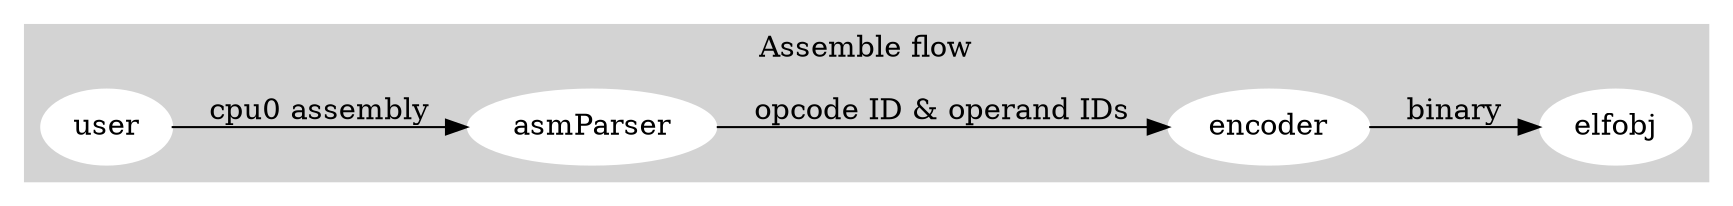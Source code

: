 // Free usage license, author: Chung-Shu Chen 陳鍾樞
// dot -tPng asmDfd.gv -oasmDfd.png

digraph G {
  rankdir=LR;
  subgraph cluster_0 {
    style=filled;
    label = "Assemble flow";
    node [style=filled,color=white]; user, asmParser, encoder, elfobj;
    user -> asmParser [ label = "cpu0 assembly" ];
    asmParser -> encoder [ label = "opcode ID & operand IDs" ];
    encoder -> elfobj [ label = "binary" ];
    color=lightgrey
  }
}